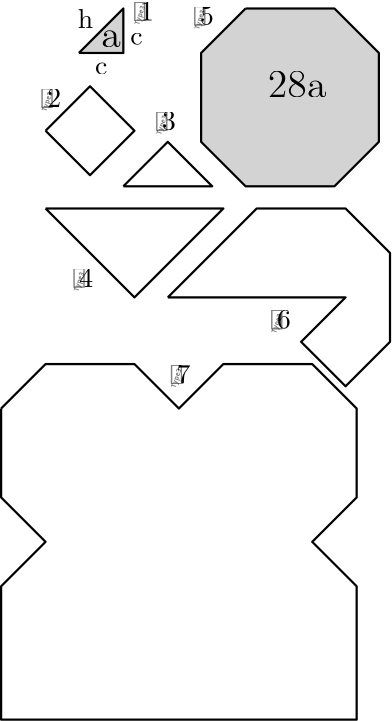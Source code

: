 <?xml version="1.0"?>
<!DOCTYPE ipe SYSTEM "ipe.dtd">
<ipe version="70107" creator="Ipe 7.1.10">
<info created="D:20170404221511" modified="D:20170404230722"/>
<ipestyle name="basic">
<symbol name="arrow/arc(spx)">
<path stroke="sym-stroke" fill="sym-stroke" pen="sym-pen">
0 0 m
-1 0.333 l
-1 -0.333 l
h
</path>
</symbol>
<symbol name="arrow/farc(spx)">
<path stroke="sym-stroke" fill="white" pen="sym-pen">
0 0 m
-1 0.333 l
-1 -0.333 l
h
</path>
</symbol>
<symbol name="arrow/ptarc(spx)">
<path stroke="sym-stroke" fill="sym-stroke" pen="sym-pen">
0 0 m
-1 0.333 l
-0.8 0 l
-1 -0.333 l
h
</path>
</symbol>
<symbol name="arrow/fptarc(spx)">
<path stroke="sym-stroke" fill="white" pen="sym-pen">
0 0 m
-1 0.333 l
-0.8 0 l
-1 -0.333 l
h
</path>
</symbol>
<symbol name="mark/circle(sx)" transformations="translations">
<path fill="sym-stroke">
0.6 0 0 0.6 0 0 e
0.4 0 0 0.4 0 0 e
</path>
</symbol>
<symbol name="mark/disk(sx)" transformations="translations">
<path fill="sym-stroke">
0.6 0 0 0.6 0 0 e
</path>
</symbol>
<symbol name="mark/fdisk(sfx)" transformations="translations">
<group>
<path fill="sym-fill">
0.5 0 0 0.5 0 0 e
</path>
<path fill="sym-stroke" fillrule="eofill">
0.6 0 0 0.6 0 0 e
0.4 0 0 0.4 0 0 e
</path>
</group>
</symbol>
<symbol name="mark/box(sx)" transformations="translations">
<path fill="sym-stroke" fillrule="eofill">
-0.6 -0.6 m
0.6 -0.6 l
0.6 0.6 l
-0.6 0.6 l
h
-0.4 -0.4 m
0.4 -0.4 l
0.4 0.4 l
-0.4 0.4 l
h
</path>
</symbol>
<symbol name="mark/square(sx)" transformations="translations">
<path fill="sym-stroke">
-0.6 -0.6 m
0.6 -0.6 l
0.6 0.6 l
-0.6 0.6 l
h
</path>
</symbol>
<symbol name="mark/fsquare(sfx)" transformations="translations">
<group>
<path fill="sym-fill">
-0.5 -0.5 m
0.5 -0.5 l
0.5 0.5 l
-0.5 0.5 l
h
</path>
<path fill="sym-stroke" fillrule="eofill">
-0.6 -0.6 m
0.6 -0.6 l
0.6 0.6 l
-0.6 0.6 l
h
-0.4 -0.4 m
0.4 -0.4 l
0.4 0.4 l
-0.4 0.4 l
h
</path>
</group>
</symbol>
<symbol name="mark/cross(sx)" transformations="translations">
<group>
<path fill="sym-stroke">
-0.43 -0.57 m
0.57 0.43 l
0.43 0.57 l
-0.57 -0.43 l
h
</path>
<path fill="sym-stroke">
-0.43 0.57 m
0.57 -0.43 l
0.43 -0.57 l
-0.57 0.43 l
h
</path>
</group>
</symbol>
<symbol name="arrow/fnormal(spx)">
<path stroke="sym-stroke" fill="white" pen="sym-pen">
0 0 m
-1 0.333 l
-1 -0.333 l
h
</path>
</symbol>
<symbol name="arrow/pointed(spx)">
<path stroke="sym-stroke" fill="sym-stroke" pen="sym-pen">
0 0 m
-1 0.333 l
-0.8 0 l
-1 -0.333 l
h
</path>
</symbol>
<symbol name="arrow/fpointed(spx)">
<path stroke="sym-stroke" fill="white" pen="sym-pen">
0 0 m
-1 0.333 l
-0.8 0 l
-1 -0.333 l
h
</path>
</symbol>
<symbol name="arrow/linear(spx)">
<path stroke="sym-stroke" pen="sym-pen">
-1 0.333 m
0 0 l
-1 -0.333 l
</path>
</symbol>
<symbol name="arrow/fdouble(spx)">
<path stroke="sym-stroke" fill="white" pen="sym-pen">
0 0 m
-1 0.333 l
-1 -0.333 l
h
-1 0 m
-2 0.333 l
-2 -0.333 l
h
</path>
</symbol>
<symbol name="arrow/double(spx)">
<path stroke="sym-stroke" fill="sym-stroke" pen="sym-pen">
0 0 m
-1 0.333 l
-1 -0.333 l
h
-1 0 m
-2 0.333 l
-2 -0.333 l
h
</path>
</symbol>
<pen name="heavier" value="0.8"/>
<pen name="fat" value="1.2"/>
<pen name="ultrafat" value="2"/>
<symbolsize name="large" value="5"/>
<symbolsize name="small" value="2"/>
<symbolsize name="tiny" value="1.1"/>
<arrowsize name="large" value="10"/>
<arrowsize name="small" value="5"/>
<arrowsize name="tiny" value="3"/>
<color name="red" value="1 0 0"/>
<color name="green" value="0 1 0"/>
<color name="blue" value="0 0 1"/>
<color name="yellow" value="1 1 0"/>
<color name="orange" value="1 0.647 0"/>
<color name="gold" value="1 0.843 0"/>
<color name="purple" value="0.627 0.125 0.941"/>
<color name="gray" value="0.745"/>
<color name="brown" value="0.647 0.165 0.165"/>
<color name="navy" value="0 0 0.502"/>
<color name="pink" value="1 0.753 0.796"/>
<color name="seagreen" value="0.18 0.545 0.341"/>
<color name="turquoise" value="0.251 0.878 0.816"/>
<color name="violet" value="0.933 0.51 0.933"/>
<color name="darkblue" value="0 0 0.545"/>
<color name="darkcyan" value="0 0.545 0.545"/>
<color name="darkgray" value="0.663"/>
<color name="darkgreen" value="0 0.392 0"/>
<color name="darkmagenta" value="0.545 0 0.545"/>
<color name="darkorange" value="1 0.549 0"/>
<color name="darkred" value="0.545 0 0"/>
<color name="lightblue" value="0.678 0.847 0.902"/>
<color name="lightcyan" value="0.878 1 1"/>
<color name="lightgray" value="0.827"/>
<color name="lightgreen" value="0.565 0.933 0.565"/>
<color name="lightyellow" value="1 1 0.878"/>
<dashstyle name="dashed" value="[4] 0"/>
<dashstyle name="dotted" value="[1 3] 0"/>
<dashstyle name="dash dotted" value="[4 2 1 2] 0"/>
<dashstyle name="dash dot dotted" value="[4 2 1 2 1 2] 0"/>
<textsize name="large" value="\large"/>
<textsize name="small" value="\small"/>
<textsize name="tiny" value="\tiny"/>
<textsize name="Large" value="\Large"/>
<textsize name="LARGE" value="\LARGE"/>
<textsize name="huge" value="\huge"/>
<textsize name="Huge" value="\Huge"/>
<textsize name="footnote" value="\footnotesize"/>
<textstyle name="center" begin="\begin{center}" end="\end{center}"/>
<textstyle name="itemize" begin="\begin{itemize}" end="\end{itemize}"/>
<textstyle name="item" begin="\begin{itemize}\item{}" end="\end{itemize}"/>
<gridsize name="4 pts" value="4"/>
<gridsize name="8 pts (~3 mm)" value="8"/>
<gridsize name="16 pts (~6 mm)" value="16"/>
<gridsize name="32 pts (~12 mm)" value="32"/>
<gridsize name="10 pts (~3.5 mm)" value="10"/>
<gridsize name="20 pts (~7 mm)" value="20"/>
<gridsize name="14 pts (~5 mm)" value="14"/>
<gridsize name="28 pts (~10 mm)" value="28"/>
<gridsize name="56 pts (~20 mm)" value="56"/>
<anglesize name="90 deg" value="90"/>
<anglesize name="60 deg" value="60"/>
<anglesize name="45 deg" value="45"/>
<anglesize name="30 deg" value="30"/>
<anglesize name="22.5 deg" value="22.5"/>
<opacity name="10%" value="0.1"/>
<opacity name="30%" value="0.3"/>
<opacity name="50%" value="0.5"/>
<opacity name="75%" value="0.75"/>
<tiling name="falling" angle="-60" step="4" width="1"/>
<tiling name="rising" angle="30" step="4" width="1"/>
</ipestyle>
<page>
<layer name="alpha"/>
<view layers="alpha" active="alpha"/>
<path layer="alpha" matrix="1 0 0 1 64 100" stroke="black" pen="heavier">
80 608 m
96 624 l
112 608 l
96 592 l
80 608 l
</path>
<path matrix="1 0 0 1 92 48" stroke="black" pen="heavier">
80 640 m
112 640 l
96 656 l
80 640 l
</path>
<path matrix="1 0 0 1 104 32" stroke="black" fill="lightgray" pen="heavier">
112 720 m
144 720 l
160 704 l
160 672 l
144 656 l
112 656 l
96 672 l
96 704 l
112 720 l
</path>
<path matrix="1 0 0 1 44 96" stroke="black" fill="lightgray" pen="heavier">
112 640 m
128 640 l
128 656 l
112 640 l
</path>
<text matrix="1 0 0 1 23.5551 96.9807" transformations="translations" pos="132 648" stroke="black" type="label" width="5.535" height="6.918" depth="0" valign="baseline">h</text>
<text matrix="1 0 0 1 25.7934 96.2452" transformations="translations" pos="136 632" stroke="black" type="label" width="4.428" height="4.289" depth="0" valign="baseline">c</text>
<text matrix="1 0 0 1 23.9546 94.0386" transformations="translations" pos="140 644" stroke="black" type="label" width="7.024" height="6.177" depth="0" valign="baseline" size="Large">a</text>
<path matrix="1 0 0 1 0 40" stroke="black" pen="heavier">
144 640 m
208 640 l
176 608 l
144 640 l
</path>
<path matrix="1 0 0 1 -20 88" stroke="black" pen="heavier">
208 560 m
240 592 l
272 592 l
288 576 l
288 544 l
272 528 l
256 544 l
272 560 l
208 560 l
</path>
<text transformations="translations" pos="224 720" stroke="black" type="label" width="21.071" height="9.245" depth="0" valign="baseline" size="Large">28a</text>
<text matrix="1 0 0 1 -1.53887 -5.0563" transformations="translations" pos="176 744" stroke="black" type="label" width="4.428" height="4.289" depth="0" valign="baseline">c</text>
<path matrix="1 0 0 1 -144 -128" stroke="black" pen="heavier">
272 736 m
288 752 l
320 752 l
336 736 l
352 752 l
384 752 l
400 736 l
400 704 l
384 688 l
400 672 l
400 624 l
272 624 l
272 672 l
288 688 l
272 704 l
272 736 l
</path>
<text matrix="1 0 0 1 -14.4182 8.21984" transformations="translations" pos="156 708" stroke="black" type="label" width="9.963" height="6.728" depth="1.93" valign="baseline"> \textcircled{2}</text>
<text matrix="1 0 0 1 -1.0992 15.8284" transformations="translations" pos="184 692" stroke="black" type="label" width="9.963" height="6.728" depth="1.93" valign="baseline"> \textcircled{3}</text>
<text matrix="1 0 0 1 -18.9062 -12.5308" transformations="translations" pos="172 664" stroke="black" type="label" width="9.963" height="6.728" depth="1.93" valign="baseline"> \textcircled{4}</text>
<text matrix="1 0 0 1 -3.73727 -19.5657" transformations="translations" pos="228 656" stroke="black" type="label" width="9.963" height="6.728" depth="1.93" valign="baseline"> \textcircled{6}</text>
<text matrix="1 0 0 1 -31.437 41.7694" transformations="translations" pos="228 704" stroke="black" type="label" width="9.963" height="6.728" depth="1.93" valign="baseline"> \textcircled{5}</text>
<text matrix="1 0 0 1 -135.866 -67.3244" transformations="translations" pos="324 684" stroke="black" type="label" width="9.963" height="6.728" depth="1.93" valign="baseline"> \textcircled{7}</text>
<text matrix="1 0 0 1 -5.0563 -0.659517" transformations="translations" pos="180 748" stroke="black" type="label" width="9.963" height="6.728" depth="1.93" valign="baseline"> \textcircled{1}</text>
</page>
</ipe>
